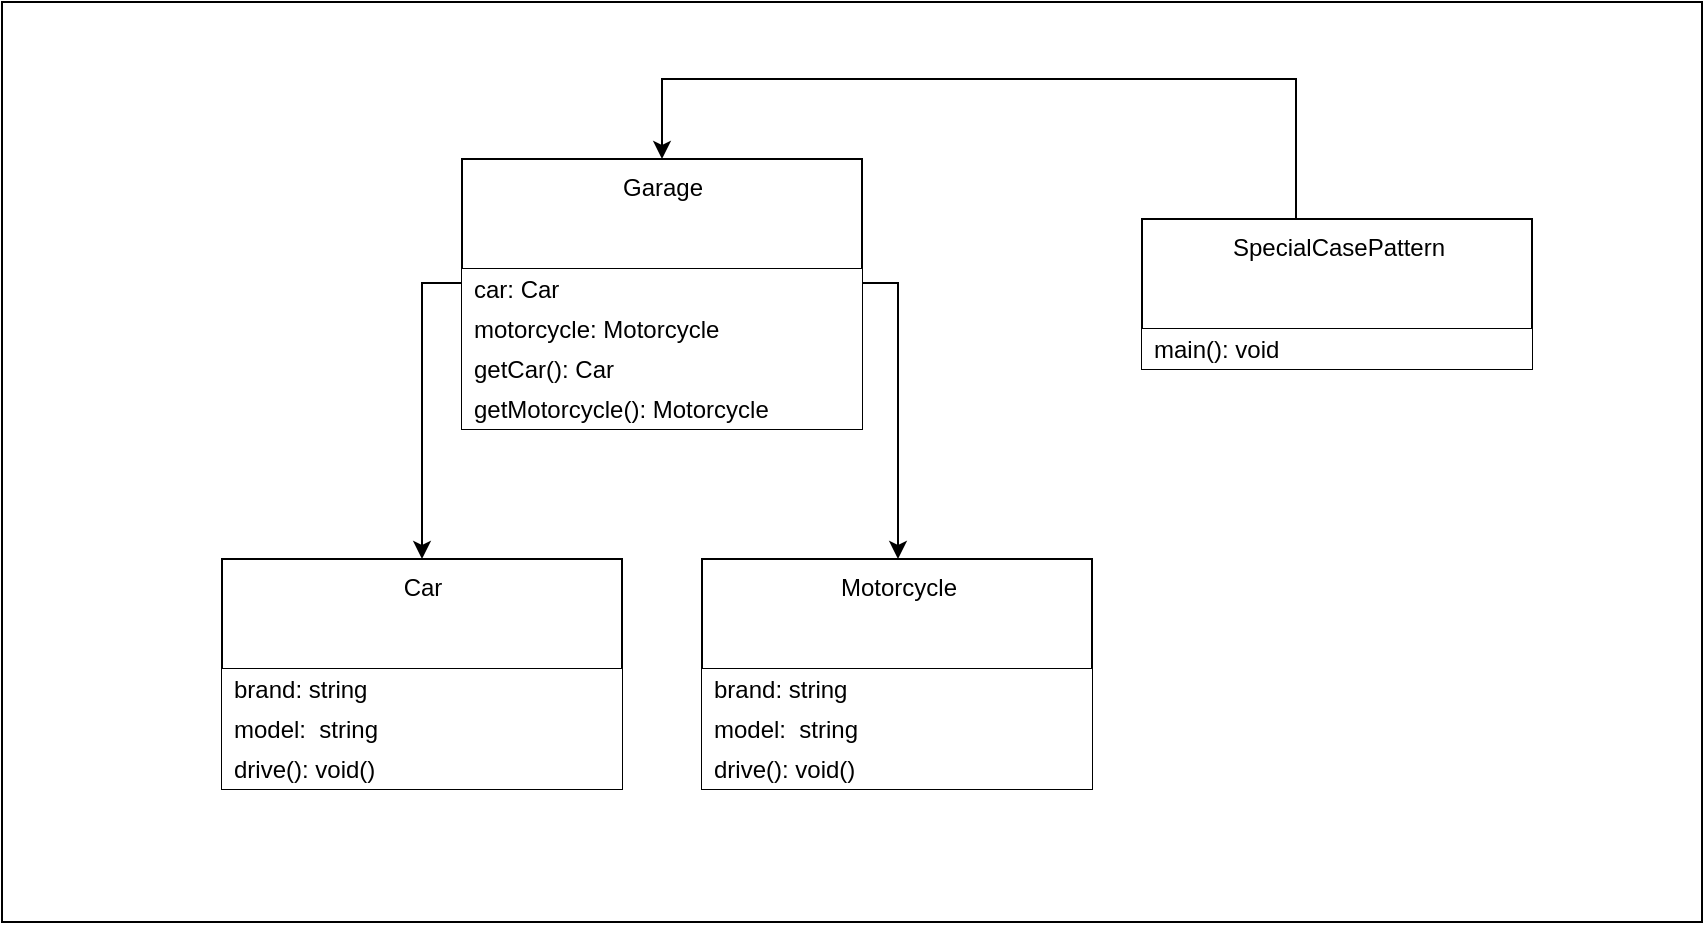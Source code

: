 <mxfile version="14.7.6" type="device" pages="4"><diagram id="v5XbidmCzgUqoYMLJOeR" name="SpecialCasePattern-1"><mxGraphModel dx="1117" dy="587" grid="1" gridSize="10" guides="1" tooltips="1" connect="1" arrows="1" fold="1" page="1" pageScale="1" pageWidth="850" pageHeight="1100" math="0" shadow="0"><root><mxCell id="0"/><mxCell id="1" parent="0"/><mxCell id="XyhvlbG4NwxolK5GB6eY-1" value="" style="rounded=0;whiteSpace=wrap;html=1;fillColor=none;" parent="1" vertex="1"><mxGeometry width="850" height="460" as="geometry"/></mxCell><mxCell id="plxA01GhO-hnBvqBOP3u-22" style="edgeStyle=orthogonalEdgeStyle;rounded=0;orthogonalLoop=1;jettySize=auto;html=1;" parent="1" source="plxA01GhO-hnBvqBOP3u-1" target="plxA01GhO-hnBvqBOP3u-11" edge="1"><mxGeometry relative="1" as="geometry"><Array as="points"><mxPoint x="448" y="140.5"/></Array></mxGeometry></mxCell><mxCell id="plxA01GhO-hnBvqBOP3u-23" style="edgeStyle=orthogonalEdgeStyle;rounded=0;orthogonalLoop=1;jettySize=auto;html=1;" parent="1" source="plxA01GhO-hnBvqBOP3u-1" target="plxA01GhO-hnBvqBOP3u-17" edge="1"><mxGeometry relative="1" as="geometry"><Array as="points"><mxPoint x="210" y="140.5"/></Array></mxGeometry></mxCell><mxCell id="plxA01GhO-hnBvqBOP3u-1" value="Garage" style="swimlane;fontStyle=0;align=center;verticalAlign=top;childLayout=stackLayout;horizontal=1;startSize=55;horizontalStack=0;resizeParent=1;resizeParentMax=0;resizeLast=0;collapsible=0;marginBottom=0;html=1;" parent="1" vertex="1"><mxGeometry x="230" y="78.5" width="200" height="135" as="geometry"/></mxCell><mxCell id="plxA01GhO-hnBvqBOP3u-3" value="&lt;div&gt;car: Car&lt;/div&gt;" style="text;html=1;strokeColor=none;align=left;verticalAlign=middle;spacingLeft=4;spacingRight=4;overflow=hidden;rotatable=0;points=[[0,0.5],[1,0.5]];portConstraint=eastwest;fillColor=#ffffff;" parent="plxA01GhO-hnBvqBOP3u-1" vertex="1"><mxGeometry y="55" width="200" height="20" as="geometry"/></mxCell><mxCell id="plxA01GhO-hnBvqBOP3u-9" value="&lt;div&gt;motorcycle: Motorcycle&lt;/div&gt;" style="text;html=1;strokeColor=none;align=left;verticalAlign=middle;spacingLeft=4;spacingRight=4;overflow=hidden;rotatable=0;points=[[0,0.5],[1,0.5]];portConstraint=eastwest;fillColor=#ffffff;" parent="plxA01GhO-hnBvqBOP3u-1" vertex="1"><mxGeometry y="75" width="200" height="20" as="geometry"/></mxCell><mxCell id="plxA01GhO-hnBvqBOP3u-8" value="&lt;div&gt;getCar(): Car&lt;/div&gt;" style="text;html=1;strokeColor=none;align=left;verticalAlign=middle;spacingLeft=4;spacingRight=4;overflow=hidden;rotatable=0;points=[[0,0.5],[1,0.5]];portConstraint=eastwest;fillColor=#ffffff;" parent="plxA01GhO-hnBvqBOP3u-1" vertex="1"><mxGeometry y="95" width="200" height="20" as="geometry"/></mxCell><mxCell id="plxA01GhO-hnBvqBOP3u-10" value="&lt;div&gt;getMotorcycle(): Motorcycle&lt;/div&gt;" style="text;html=1;strokeColor=none;align=left;verticalAlign=middle;spacingLeft=4;spacingRight=4;overflow=hidden;rotatable=0;points=[[0,0.5],[1,0.5]];portConstraint=eastwest;fillColor=#ffffff;" parent="plxA01GhO-hnBvqBOP3u-1" vertex="1"><mxGeometry y="115" width="200" height="20" as="geometry"/></mxCell><mxCell id="plxA01GhO-hnBvqBOP3u-11" value="Motorcycle" style="swimlane;fontStyle=0;align=center;verticalAlign=top;childLayout=stackLayout;horizontal=1;startSize=55;horizontalStack=0;resizeParent=1;resizeParentMax=0;resizeLast=0;collapsible=0;marginBottom=0;html=1;" parent="1" vertex="1"><mxGeometry x="350" y="278.5" width="195" height="115" as="geometry"/></mxCell><mxCell id="plxA01GhO-hnBvqBOP3u-12" value="brand: string" style="text;html=1;strokeColor=none;align=left;verticalAlign=middle;spacingLeft=4;spacingRight=4;overflow=hidden;rotatable=0;points=[[0,0.5],[1,0.5]];portConstraint=eastwest;fillColor=#ffffff;" parent="plxA01GhO-hnBvqBOP3u-11" vertex="1"><mxGeometry y="55" width="195" height="20" as="geometry"/></mxCell><mxCell id="plxA01GhO-hnBvqBOP3u-13" value="&lt;div&gt;model:&amp;nbsp; string&lt;/div&gt;" style="text;html=1;strokeColor=none;align=left;verticalAlign=middle;spacingLeft=4;spacingRight=4;overflow=hidden;rotatable=0;points=[[0,0.5],[1,0.5]];portConstraint=eastwest;fillColor=#ffffff;" parent="plxA01GhO-hnBvqBOP3u-11" vertex="1"><mxGeometry y="75" width="195" height="20" as="geometry"/></mxCell><mxCell id="plxA01GhO-hnBvqBOP3u-15" value="&lt;div&gt;drive(): void()&lt;/div&gt;" style="text;html=1;strokeColor=none;align=left;verticalAlign=middle;spacingLeft=4;spacingRight=4;overflow=hidden;rotatable=0;points=[[0,0.5],[1,0.5]];portConstraint=eastwest;fillColor=#ffffff;" parent="plxA01GhO-hnBvqBOP3u-11" vertex="1"><mxGeometry y="95" width="195" height="20" as="geometry"/></mxCell><mxCell id="plxA01GhO-hnBvqBOP3u-17" value="Car" style="swimlane;fontStyle=0;align=center;verticalAlign=top;childLayout=stackLayout;horizontal=1;startSize=55;horizontalStack=0;resizeParent=1;resizeParentMax=0;resizeLast=0;collapsible=0;marginBottom=0;html=1;" parent="1" vertex="1"><mxGeometry x="110" y="278.5" width="200" height="115" as="geometry"/></mxCell><mxCell id="plxA01GhO-hnBvqBOP3u-18" value="brand: string" style="text;html=1;strokeColor=none;align=left;verticalAlign=middle;spacingLeft=4;spacingRight=4;overflow=hidden;rotatable=0;points=[[0,0.5],[1,0.5]];portConstraint=eastwest;fillColor=#ffffff;" parent="plxA01GhO-hnBvqBOP3u-17" vertex="1"><mxGeometry y="55" width="200" height="20" as="geometry"/></mxCell><mxCell id="plxA01GhO-hnBvqBOP3u-19" value="&lt;div&gt;model:&amp;nbsp; string&lt;/div&gt;" style="text;html=1;strokeColor=none;align=left;verticalAlign=middle;spacingLeft=4;spacingRight=4;overflow=hidden;rotatable=0;points=[[0,0.5],[1,0.5]];portConstraint=eastwest;fillColor=#ffffff;" parent="plxA01GhO-hnBvqBOP3u-17" vertex="1"><mxGeometry y="75" width="200" height="20" as="geometry"/></mxCell><mxCell id="plxA01GhO-hnBvqBOP3u-21" value="&lt;div&gt;drive(): void()&lt;/div&gt;" style="text;html=1;strokeColor=none;align=left;verticalAlign=middle;spacingLeft=4;spacingRight=4;overflow=hidden;rotatable=0;points=[[0,0.5],[1,0.5]];portConstraint=eastwest;fillColor=#ffffff;" parent="plxA01GhO-hnBvqBOP3u-17" vertex="1"><mxGeometry y="95" width="200" height="20" as="geometry"/></mxCell><mxCell id="plxA01GhO-hnBvqBOP3u-29" style="edgeStyle=orthogonalEdgeStyle;rounded=0;orthogonalLoop=1;jettySize=auto;html=1;entryX=0.5;entryY=0;entryDx=0;entryDy=0;" parent="1" source="plxA01GhO-hnBvqBOP3u-24" target="plxA01GhO-hnBvqBOP3u-1" edge="1"><mxGeometry relative="1" as="geometry"><Array as="points"><mxPoint x="647" y="38.5"/><mxPoint x="330" y="38.5"/></Array></mxGeometry></mxCell><mxCell id="plxA01GhO-hnBvqBOP3u-24" value="SpecialCasePattern" style="swimlane;fontStyle=0;align=center;verticalAlign=top;childLayout=stackLayout;horizontal=1;startSize=55;horizontalStack=0;resizeParent=1;resizeParentMax=0;resizeLast=0;collapsible=0;marginBottom=0;html=1;" parent="1" vertex="1"><mxGeometry x="570" y="108.5" width="195" height="75" as="geometry"/></mxCell><mxCell id="plxA01GhO-hnBvqBOP3u-28" value="&lt;div&gt;main(): void&lt;/div&gt;" style="text;html=1;strokeColor=none;align=left;verticalAlign=middle;spacingLeft=4;spacingRight=4;overflow=hidden;rotatable=0;points=[[0,0.5],[1,0.5]];portConstraint=eastwest;fillColor=#ffffff;" parent="plxA01GhO-hnBvqBOP3u-24" vertex="1"><mxGeometry y="55" width="195" height="20" as="geometry"/></mxCell></root></mxGraphModel></diagram><diagram id="HDFOe7zhy4FKOQdFtRcy" name="SpecialCasePattern-1.1"><mxGraphModel dx="1117" dy="587" grid="1" gridSize="10" guides="1" tooltips="1" connect="1" arrows="1" fold="1" page="1" pageScale="1" pageWidth="850" pageHeight="1100" math="0" shadow="0"><root><mxCell id="30r-smQOEAdsv2KJNlT_-0"/><mxCell id="30r-smQOEAdsv2KJNlT_-1" parent="30r-smQOEAdsv2KJNlT_-0"/><mxCell id="30r-smQOEAdsv2KJNlT_-29" value="" style="rounded=0;whiteSpace=wrap;html=1;fillColor=none;" parent="30r-smQOEAdsv2KJNlT_-1" vertex="1"><mxGeometry width="850" height="440" as="geometry"/></mxCell><mxCell id="30r-smQOEAdsv2KJNlT_-2" style="edgeStyle=orthogonalEdgeStyle;rounded=0;orthogonalLoop=1;jettySize=auto;html=1;fontColor=#808080;exitX=0;exitY=0.5;exitDx=0;exitDy=0;" parent="30r-smQOEAdsv2KJNlT_-1" source="30r-smQOEAdsv2KJNlT_-4" target="30r-smQOEAdsv2KJNlT_-24" edge="1"><mxGeometry relative="1" as="geometry"><Array as="points"><mxPoint x="545" y="326"/><mxPoint x="545" y="26"/><mxPoint x="271" y="26"/></Array></mxGeometry></mxCell><mxCell id="30r-smQOEAdsv2KJNlT_-3" value="Garage" style="swimlane;fontStyle=0;align=center;verticalAlign=top;childLayout=stackLayout;horizontal=1;startSize=55;horizontalStack=0;resizeParent=1;resizeParentMax=0;resizeLast=0;collapsible=0;marginBottom=0;html=1;" parent="30r-smQOEAdsv2KJNlT_-1" vertex="1"><mxGeometry x="575" y="261" width="250" height="115" as="geometry"/></mxCell><mxCell id="30r-smQOEAdsv2KJNlT_-4" value="&lt;div&gt;car: AbstractVehicle&lt;br&gt;&lt;/div&gt;" style="text;html=1;strokeColor=none;align=left;verticalAlign=middle;spacingLeft=4;spacingRight=4;overflow=hidden;rotatable=0;points=[[0,0.5],[1,0.5]];portConstraint=eastwest;fillColor=#ffffff;" parent="30r-smQOEAdsv2KJNlT_-3" vertex="1"><mxGeometry y="55" width="250" height="20" as="geometry"/></mxCell><mxCell id="30r-smQOEAdsv2KJNlT_-5" value="&lt;div&gt;motorcycle: AbstractVehicle&lt;/div&gt;" style="text;html=1;strokeColor=none;align=left;verticalAlign=middle;spacingLeft=4;spacingRight=4;overflow=hidden;rotatable=0;points=[[0,0.5],[1,0.5]];portConstraint=eastwest;fillColor=#ffffff;" parent="30r-smQOEAdsv2KJNlT_-3" vertex="1"><mxGeometry y="75" width="250" height="20" as="geometry"/></mxCell><mxCell id="30r-smQOEAdsv2KJNlT_-7" value="&lt;div&gt;getAvailableVehicle(): AbstractVehicle&lt;/div&gt;" style="text;html=1;strokeColor=none;align=left;verticalAlign=middle;spacingLeft=4;spacingRight=4;overflow=hidden;rotatable=0;points=[[0,0.5],[1,0.5]];portConstraint=eastwest;fillColor=#ffffff;" parent="30r-smQOEAdsv2KJNlT_-3" vertex="1"><mxGeometry y="95" width="250" height="20" as="geometry"/></mxCell><mxCell id="30r-smQOEAdsv2KJNlT_-8" value="Motorcycle" style="swimlane;fontStyle=0;align=center;verticalAlign=top;childLayout=stackLayout;horizontal=1;startSize=55;horizontalStack=0;resizeParent=1;resizeParentMax=0;resizeLast=0;collapsible=0;marginBottom=0;html=1;" parent="30r-smQOEAdsv2KJNlT_-1" vertex="1"><mxGeometry x="302" y="261" width="195" height="115" as="geometry"/></mxCell><mxCell id="30r-smQOEAdsv2KJNlT_-9" value="brand: string" style="text;html=1;strokeColor=none;align=left;verticalAlign=middle;spacingLeft=4;spacingRight=4;overflow=hidden;rotatable=0;points=[[0,0.5],[1,0.5]];portConstraint=eastwest;fontColor=#808080;fillColor=#ffffff;" parent="30r-smQOEAdsv2KJNlT_-8" vertex="1"><mxGeometry y="55" width="195" height="20" as="geometry"/></mxCell><mxCell id="30r-smQOEAdsv2KJNlT_-10" value="&lt;div&gt;model:&amp;nbsp; string&lt;/div&gt;" style="text;html=1;strokeColor=none;align=left;verticalAlign=middle;spacingLeft=4;spacingRight=4;overflow=hidden;rotatable=0;points=[[0,0.5],[1,0.5]];portConstraint=eastwest;fontColor=#808080;fillColor=#ffffff;" parent="30r-smQOEAdsv2KJNlT_-8" vertex="1"><mxGeometry y="75" width="195" height="20" as="geometry"/></mxCell><mxCell id="30r-smQOEAdsv2KJNlT_-12" value="&lt;div&gt;drive(): void()&lt;/div&gt;" style="text;html=1;strokeColor=none;align=left;verticalAlign=middle;spacingLeft=4;spacingRight=4;overflow=hidden;rotatable=0;points=[[0,0.5],[1,0.5]];portConstraint=eastwest;fillColor=#ffffff;" parent="30r-smQOEAdsv2KJNlT_-8" vertex="1"><mxGeometry y="95" width="195" height="20" as="geometry"/></mxCell><mxCell id="30r-smQOEAdsv2KJNlT_-13" value="Car" style="swimlane;fontStyle=0;align=center;verticalAlign=top;childLayout=stackLayout;horizontal=1;startSize=55;horizontalStack=0;resizeParent=1;resizeParentMax=0;resizeLast=0;collapsible=0;marginBottom=0;html=1;" parent="30r-smQOEAdsv2KJNlT_-1" vertex="1"><mxGeometry x="26" y="261" width="200" height="115" as="geometry"/></mxCell><mxCell id="30r-smQOEAdsv2KJNlT_-14" value="brand: string" style="text;html=1;strokeColor=none;align=left;verticalAlign=middle;spacingLeft=4;spacingRight=4;overflow=hidden;rotatable=0;points=[[0,0.5],[1,0.5]];portConstraint=eastwest;fontColor=#808080;fillColor=#ffffff;" parent="30r-smQOEAdsv2KJNlT_-13" vertex="1"><mxGeometry y="55" width="200" height="20" as="geometry"/></mxCell><mxCell id="30r-smQOEAdsv2KJNlT_-15" value="&lt;div&gt;model:&amp;nbsp; string&lt;/div&gt;" style="text;html=1;strokeColor=none;align=left;verticalAlign=middle;spacingLeft=4;spacingRight=4;overflow=hidden;rotatable=0;points=[[0,0.5],[1,0.5]];portConstraint=eastwest;fontColor=#808080;fillColor=#ffffff;" parent="30r-smQOEAdsv2KJNlT_-13" vertex="1"><mxGeometry y="75" width="200" height="20" as="geometry"/></mxCell><mxCell id="30r-smQOEAdsv2KJNlT_-17" value="&lt;div&gt;drive(): void()&lt;/div&gt;" style="text;html=1;align=left;verticalAlign=middle;spacingLeft=4;spacingRight=4;overflow=hidden;rotatable=0;points=[[0,0.5],[1,0.5]];portConstraint=eastwest;fillColor=#ffffff;shadow=0;sketch=0;" parent="30r-smQOEAdsv2KJNlT_-13" vertex="1"><mxGeometry y="95" width="200" height="20" as="geometry"/></mxCell><mxCell id="30r-smQOEAdsv2KJNlT_-18" style="edgeStyle=orthogonalEdgeStyle;rounded=0;orthogonalLoop=1;jettySize=auto;html=1;fontColor=#808080;" parent="30r-smQOEAdsv2KJNlT_-1" source="30r-smQOEAdsv2KJNlT_-19" target="30r-smQOEAdsv2KJNlT_-3" edge="1"><mxGeometry relative="1" as="geometry"/></mxCell><mxCell id="30r-smQOEAdsv2KJNlT_-19" value="SpecialCasePattern" style="swimlane;fontStyle=0;align=center;verticalAlign=top;childLayout=stackLayout;horizontal=1;startSize=55;horizontalStack=0;resizeParent=1;resizeParentMax=0;resizeLast=0;collapsible=0;marginBottom=0;html=1;" parent="30r-smQOEAdsv2KJNlT_-1" vertex="1"><mxGeometry x="600" y="96" width="200" height="75" as="geometry"/></mxCell><mxCell id="30r-smQOEAdsv2KJNlT_-21" value="&lt;div&gt;main(): void&lt;/div&gt;" style="text;html=1;strokeColor=none;align=left;verticalAlign=middle;spacingLeft=4;spacingRight=4;overflow=hidden;rotatable=0;points=[[0,0.5],[1,0.5]];portConstraint=eastwest;fillColor=#ffffff;" parent="30r-smQOEAdsv2KJNlT_-19" vertex="1"><mxGeometry y="55" width="200" height="20" as="geometry"/></mxCell><mxCell id="30r-smQOEAdsv2KJNlT_-22" style="edgeStyle=orthogonalEdgeStyle;rounded=0;orthogonalLoop=1;jettySize=auto;html=1;" parent="30r-smQOEAdsv2KJNlT_-1" source="30r-smQOEAdsv2KJNlT_-24" target="30r-smQOEAdsv2KJNlT_-13" edge="1"><mxGeometry relative="1" as="geometry"><Array as="points"><mxPoint x="126" y="129"/></Array></mxGeometry></mxCell><mxCell id="30r-smQOEAdsv2KJNlT_-23" style="edgeStyle=orthogonalEdgeStyle;rounded=0;orthogonalLoop=1;jettySize=auto;html=1;entryX=0.5;entryY=0;entryDx=0;entryDy=0;fontColor=#808080;" parent="30r-smQOEAdsv2KJNlT_-1" source="30r-smQOEAdsv2KJNlT_-24" target="30r-smQOEAdsv2KJNlT_-8" edge="1"><mxGeometry relative="1" as="geometry"><Array as="points"><mxPoint x="400" y="129"/></Array></mxGeometry></mxCell><mxCell id="30r-smQOEAdsv2KJNlT_-24" value="AbstractVehicle" style="swimlane;fontStyle=0;align=center;verticalAlign=top;childLayout=stackLayout;horizontal=1;startSize=55;horizontalStack=0;resizeParent=1;resizeParentMax=0;resizeLast=0;collapsible=0;marginBottom=0;html=1;swimlaneLine=1;" parent="30r-smQOEAdsv2KJNlT_-1" vertex="1"><mxGeometry x="174" y="67" width="155" height="115" as="geometry"/></mxCell><mxCell id="30r-smQOEAdsv2KJNlT_-25" value="brand: string" style="text;html=1;align=left;verticalAlign=middle;spacingLeft=4;spacingRight=4;overflow=hidden;rotatable=0;points=[[0,0.5],[1,0.5]];portConstraint=eastwest;fillColor=#ffffff;" parent="30r-smQOEAdsv2KJNlT_-24" vertex="1"><mxGeometry y="55" width="155" height="20" as="geometry"/></mxCell><mxCell id="30r-smQOEAdsv2KJNlT_-26" value="&lt;div&gt;model:&amp;nbsp; string&lt;/div&gt;" style="text;html=1;strokeColor=none;align=left;verticalAlign=middle;spacingLeft=4;spacingRight=4;overflow=hidden;rotatable=0;points=[[0,0.5],[1,0.5]];portConstraint=eastwest;fillColor=#ffffff;" parent="30r-smQOEAdsv2KJNlT_-24" vertex="1"><mxGeometry y="75" width="155" height="20" as="geometry"/></mxCell><mxCell id="30r-smQOEAdsv2KJNlT_-28" value="&lt;div&gt;drive(): void()&lt;/div&gt;" style="text;html=1;strokeColor=none;align=left;verticalAlign=middle;spacingLeft=4;spacingRight=4;overflow=hidden;rotatable=0;points=[[0,0.5],[1,0.5]];portConstraint=eastwest;fillColor=#ffffff;" parent="30r-smQOEAdsv2KJNlT_-24" vertex="1"><mxGeometry y="95" width="155" height="20" as="geometry"/></mxCell></root></mxGraphModel></diagram><diagram name="NullObjectPattern-1" id="R9gPXlSMDQ55YLv-KSaC"><mxGraphModel dx="1117" dy="587" grid="1" gridSize="10" guides="1" tooltips="1" connect="1" arrows="1" fold="1" page="1" pageScale="1" pageWidth="850" pageHeight="1100" math="0" shadow="0"><root><mxCell id="sp4SyQ6GvpW86R1iY35O-0"/><mxCell id="sp4SyQ6GvpW86R1iY35O-1" parent="sp4SyQ6GvpW86R1iY35O-0"/><mxCell id="DLUyXexqkhauZAVLQw2M-38" value="" style="rounded=0;whiteSpace=wrap;html=1;fillColor=none;" vertex="1" parent="sp4SyQ6GvpW86R1iY35O-1"><mxGeometry width="850" height="460" as="geometry"/></mxCell><mxCell id="DLUyXexqkhauZAVLQw2M-39" style="edgeStyle=orthogonalEdgeStyle;rounded=0;orthogonalLoop=1;jettySize=auto;html=1;" edge="1" parent="sp4SyQ6GvpW86R1iY35O-1" source="DLUyXexqkhauZAVLQw2M-41" target="DLUyXexqkhauZAVLQw2M-46"><mxGeometry relative="1" as="geometry"><Array as="points"><mxPoint x="448" y="140.5"/></Array></mxGeometry></mxCell><mxCell id="DLUyXexqkhauZAVLQw2M-40" style="edgeStyle=orthogonalEdgeStyle;rounded=0;orthogonalLoop=1;jettySize=auto;html=1;" edge="1" parent="sp4SyQ6GvpW86R1iY35O-1" source="DLUyXexqkhauZAVLQw2M-41" target="DLUyXexqkhauZAVLQw2M-50"><mxGeometry relative="1" as="geometry"><Array as="points"><mxPoint x="210" y="140.5"/></Array></mxGeometry></mxCell><mxCell id="DLUyXexqkhauZAVLQw2M-41" value="Garage" style="swimlane;fontStyle=0;align=center;verticalAlign=top;childLayout=stackLayout;horizontal=1;startSize=55;horizontalStack=0;resizeParent=1;resizeParentMax=0;resizeLast=0;collapsible=0;marginBottom=0;html=1;" vertex="1" parent="sp4SyQ6GvpW86R1iY35O-1"><mxGeometry x="230" y="78.5" width="200" height="135" as="geometry"/></mxCell><mxCell id="DLUyXexqkhauZAVLQw2M-42" value="&lt;div&gt;car: Car&lt;/div&gt;" style="text;html=1;strokeColor=none;align=left;verticalAlign=middle;spacingLeft=4;spacingRight=4;overflow=hidden;rotatable=0;points=[[0,0.5],[1,0.5]];portConstraint=eastwest;fillColor=#ffffff;" vertex="1" parent="DLUyXexqkhauZAVLQw2M-41"><mxGeometry y="55" width="200" height="20" as="geometry"/></mxCell><mxCell id="DLUyXexqkhauZAVLQw2M-43" value="&lt;div&gt;motorcycle: Motorcycle&lt;/div&gt;" style="text;html=1;strokeColor=none;align=left;verticalAlign=middle;spacingLeft=4;spacingRight=4;overflow=hidden;rotatable=0;points=[[0,0.5],[1,0.5]];portConstraint=eastwest;fillColor=#ffffff;" vertex="1" parent="DLUyXexqkhauZAVLQw2M-41"><mxGeometry y="75" width="200" height="20" as="geometry"/></mxCell><mxCell id="DLUyXexqkhauZAVLQw2M-44" value="&lt;div&gt;getCar(): Car&lt;/div&gt;" style="text;html=1;strokeColor=none;align=left;verticalAlign=middle;spacingLeft=4;spacingRight=4;overflow=hidden;rotatable=0;points=[[0,0.5],[1,0.5]];portConstraint=eastwest;fillColor=#ffffff;" vertex="1" parent="DLUyXexqkhauZAVLQw2M-41"><mxGeometry y="95" width="200" height="20" as="geometry"/></mxCell><mxCell id="DLUyXexqkhauZAVLQw2M-45" value="&lt;div&gt;getMotorcycle(): Motorcycle&lt;/div&gt;" style="text;html=1;strokeColor=none;align=left;verticalAlign=middle;spacingLeft=4;spacingRight=4;overflow=hidden;rotatable=0;points=[[0,0.5],[1,0.5]];portConstraint=eastwest;fillColor=#ffffff;" vertex="1" parent="DLUyXexqkhauZAVLQw2M-41"><mxGeometry y="115" width="200" height="20" as="geometry"/></mxCell><mxCell id="DLUyXexqkhauZAVLQw2M-46" value="Motorcycle" style="swimlane;fontStyle=0;align=center;verticalAlign=top;childLayout=stackLayout;horizontal=1;startSize=55;horizontalStack=0;resizeParent=1;resizeParentMax=0;resizeLast=0;collapsible=0;marginBottom=0;html=1;" vertex="1" parent="sp4SyQ6GvpW86R1iY35O-1"><mxGeometry x="350" y="278.5" width="195" height="115" as="geometry"/></mxCell><mxCell id="DLUyXexqkhauZAVLQw2M-47" value="brand: string" style="text;html=1;strokeColor=none;align=left;verticalAlign=middle;spacingLeft=4;spacingRight=4;overflow=hidden;rotatable=0;points=[[0,0.5],[1,0.5]];portConstraint=eastwest;fillColor=#ffffff;" vertex="1" parent="DLUyXexqkhauZAVLQw2M-46"><mxGeometry y="55" width="195" height="20" as="geometry"/></mxCell><mxCell id="DLUyXexqkhauZAVLQw2M-48" value="&lt;div&gt;model:&amp;nbsp; string&lt;/div&gt;" style="text;html=1;strokeColor=none;align=left;verticalAlign=middle;spacingLeft=4;spacingRight=4;overflow=hidden;rotatable=0;points=[[0,0.5],[1,0.5]];portConstraint=eastwest;fillColor=#ffffff;" vertex="1" parent="DLUyXexqkhauZAVLQw2M-46"><mxGeometry y="75" width="195" height="20" as="geometry"/></mxCell><mxCell id="DLUyXexqkhauZAVLQw2M-49" value="&lt;div&gt;drive(): void()&lt;/div&gt;" style="text;html=1;strokeColor=none;align=left;verticalAlign=middle;spacingLeft=4;spacingRight=4;overflow=hidden;rotatable=0;points=[[0,0.5],[1,0.5]];portConstraint=eastwest;fillColor=#ffffff;" vertex="1" parent="DLUyXexqkhauZAVLQw2M-46"><mxGeometry y="95" width="195" height="20" as="geometry"/></mxCell><mxCell id="DLUyXexqkhauZAVLQw2M-50" value="Car" style="swimlane;fontStyle=0;align=center;verticalAlign=top;childLayout=stackLayout;horizontal=1;startSize=55;horizontalStack=0;resizeParent=1;resizeParentMax=0;resizeLast=0;collapsible=0;marginBottom=0;html=1;" vertex="1" parent="sp4SyQ6GvpW86R1iY35O-1"><mxGeometry x="110" y="278.5" width="200" height="115" as="geometry"/></mxCell><mxCell id="DLUyXexqkhauZAVLQw2M-51" value="brand: string" style="text;html=1;strokeColor=none;align=left;verticalAlign=middle;spacingLeft=4;spacingRight=4;overflow=hidden;rotatable=0;points=[[0,0.5],[1,0.5]];portConstraint=eastwest;fillColor=#ffffff;" vertex="1" parent="DLUyXexqkhauZAVLQw2M-50"><mxGeometry y="55" width="200" height="20" as="geometry"/></mxCell><mxCell id="DLUyXexqkhauZAVLQw2M-52" value="&lt;div&gt;model:&amp;nbsp; string&lt;/div&gt;" style="text;html=1;strokeColor=none;align=left;verticalAlign=middle;spacingLeft=4;spacingRight=4;overflow=hidden;rotatable=0;points=[[0,0.5],[1,0.5]];portConstraint=eastwest;fillColor=#ffffff;" vertex="1" parent="DLUyXexqkhauZAVLQw2M-50"><mxGeometry y="75" width="200" height="20" as="geometry"/></mxCell><mxCell id="DLUyXexqkhauZAVLQw2M-53" value="&lt;div&gt;drive(): void()&lt;/div&gt;" style="text;html=1;strokeColor=none;align=left;verticalAlign=middle;spacingLeft=4;spacingRight=4;overflow=hidden;rotatable=0;points=[[0,0.5],[1,0.5]];portConstraint=eastwest;fillColor=#ffffff;" vertex="1" parent="DLUyXexqkhauZAVLQw2M-50"><mxGeometry y="95" width="200" height="20" as="geometry"/></mxCell><mxCell id="DLUyXexqkhauZAVLQw2M-54" style="edgeStyle=orthogonalEdgeStyle;rounded=0;orthogonalLoop=1;jettySize=auto;html=1;entryX=0.5;entryY=0;entryDx=0;entryDy=0;" edge="1" parent="sp4SyQ6GvpW86R1iY35O-1" source="DLUyXexqkhauZAVLQw2M-55" target="DLUyXexqkhauZAVLQw2M-41"><mxGeometry relative="1" as="geometry"><Array as="points"><mxPoint x="647" y="38.5"/><mxPoint x="330" y="38.5"/></Array></mxGeometry></mxCell><mxCell id="DLUyXexqkhauZAVLQw2M-55" value="NullObjectPattern" style="swimlane;fontStyle=0;align=center;verticalAlign=top;childLayout=stackLayout;horizontal=1;startSize=55;horizontalStack=0;resizeParent=1;resizeParentMax=0;resizeLast=0;collapsible=0;marginBottom=0;html=1;" vertex="1" parent="sp4SyQ6GvpW86R1iY35O-1"><mxGeometry x="570" y="108.5" width="195" height="75" as="geometry"/></mxCell><mxCell id="DLUyXexqkhauZAVLQw2M-56" value="&lt;div&gt;main(): void&lt;/div&gt;" style="text;html=1;strokeColor=none;align=left;verticalAlign=middle;spacingLeft=4;spacingRight=4;overflow=hidden;rotatable=0;points=[[0,0.5],[1,0.5]];portConstraint=eastwest;fillColor=#ffffff;" vertex="1" parent="DLUyXexqkhauZAVLQw2M-55"><mxGeometry y="55" width="195" height="20" as="geometry"/></mxCell></root></mxGraphModel></diagram><diagram name="NullObjectPattern-1.1" id="S0IEK0IJYrdINj6CSwWc"><mxGraphModel dx="1564" dy="822" grid="1" gridSize="10" guides="1" tooltips="1" connect="1" arrows="1" fold="1" page="1" pageScale="1" pageWidth="850" pageHeight="1100" math="0" shadow="0"><root><mxCell id="H4QDnyhS513aOsCTAqwU-0"/><mxCell id="H4QDnyhS513aOsCTAqwU-1" parent="H4QDnyhS513aOsCTAqwU-0"/><mxCell id="H4QDnyhS513aOsCTAqwU-2" value="" style="rounded=0;whiteSpace=wrap;html=1;fillColor=none;" parent="H4QDnyhS513aOsCTAqwU-1" vertex="1"><mxGeometry width="850" height="440" as="geometry"/></mxCell><mxCell id="sBn5BDLMXeSRozL1AgMe-7" style="edgeStyle=orthogonalEdgeStyle;rounded=0;orthogonalLoop=1;jettySize=auto;html=1;entryX=1;entryY=0.5;entryDx=0;entryDy=0;" edge="1" parent="H4QDnyhS513aOsCTAqwU-1" source="H4QDnyhS513aOsCTAqwU-4" target="H4QDnyhS513aOsCTAqwU-21"><mxGeometry relative="1" as="geometry"><Array as="points"><mxPoint x="550" y="300"/><mxPoint x="550" y="110"/></Array></mxGeometry></mxCell><mxCell id="H4QDnyhS513aOsCTAqwU-4" value="Garage" style="swimlane;fontStyle=0;align=center;verticalAlign=top;childLayout=stackLayout;horizontal=1;startSize=55;horizontalStack=0;resizeParent=1;resizeParentMax=0;resizeLast=0;collapsible=0;marginBottom=0;html=1;" parent="H4QDnyhS513aOsCTAqwU-1" vertex="1"><mxGeometry x="645" y="252.5" width="150" height="95" as="geometry"/></mxCell><mxCell id="H4QDnyhS513aOsCTAqwU-5" value="&lt;div&gt;car: AbstractVehicle&lt;br&gt;&lt;/div&gt;" style="text;html=1;strokeColor=none;align=left;verticalAlign=middle;spacingLeft=4;spacingRight=4;overflow=hidden;rotatable=0;points=[[0,0.5],[1,0.5]];portConstraint=eastwest;fillColor=#ffffff;" parent="H4QDnyhS513aOsCTAqwU-4" vertex="1"><mxGeometry y="55" width="150" height="20" as="geometry"/></mxCell><mxCell id="H4QDnyhS513aOsCTAqwU-7" value="&lt;div&gt;getVehicle(): AbstractVehicle&lt;/div&gt;" style="text;html=1;strokeColor=none;align=left;verticalAlign=middle;spacingLeft=4;spacingRight=4;overflow=hidden;rotatable=0;points=[[0,0.5],[1,0.5]];portConstraint=eastwest;fillColor=#ffffff;" parent="H4QDnyhS513aOsCTAqwU-4" vertex="1"><mxGeometry y="75" width="150" height="20" as="geometry"/></mxCell><mxCell id="H4QDnyhS513aOsCTAqwU-8" value="NullObjectVehicle" style="swimlane;fontStyle=0;align=center;verticalAlign=top;childLayout=stackLayout;horizontal=1;startSize=55;horizontalStack=0;resizeParent=1;resizeParentMax=0;resizeLast=0;collapsible=0;marginBottom=0;html=1;" parent="H4QDnyhS513aOsCTAqwU-1" vertex="1"><mxGeometry x="30" y="52.5" width="150" height="115" as="geometry"/></mxCell><mxCell id="H4QDnyhS513aOsCTAqwU-9" value="brand: string" style="text;html=1;strokeColor=none;align=left;verticalAlign=middle;spacingLeft=4;spacingRight=4;overflow=hidden;rotatable=0;points=[[0,0.5],[1,0.5]];portConstraint=eastwest;fontColor=#808080;fillColor=#ffffff;" parent="H4QDnyhS513aOsCTAqwU-8" vertex="1"><mxGeometry y="55" width="150" height="20" as="geometry"/></mxCell><mxCell id="H4QDnyhS513aOsCTAqwU-10" value="&lt;div&gt;model:&amp;nbsp; string&lt;/div&gt;" style="text;html=1;strokeColor=none;align=left;verticalAlign=middle;spacingLeft=4;spacingRight=4;overflow=hidden;rotatable=0;points=[[0,0.5],[1,0.5]];portConstraint=eastwest;fontColor=#808080;fillColor=#ffffff;" parent="H4QDnyhS513aOsCTAqwU-8" vertex="1"><mxGeometry y="75" width="150" height="20" as="geometry"/></mxCell><mxCell id="H4QDnyhS513aOsCTAqwU-11" value="&lt;div&gt;drive(): void()&lt;/div&gt;" style="text;html=1;strokeColor=none;align=left;verticalAlign=middle;spacingLeft=4;spacingRight=4;overflow=hidden;rotatable=0;points=[[0,0.5],[1,0.5]];portConstraint=eastwest;fillColor=#ffffff;" parent="H4QDnyhS513aOsCTAqwU-8" vertex="1"><mxGeometry y="95" width="150" height="20" as="geometry"/></mxCell><mxCell id="H4QDnyhS513aOsCTAqwU-12" value="Car" style="swimlane;fontStyle=0;align=center;verticalAlign=top;childLayout=stackLayout;horizontal=1;startSize=55;horizontalStack=0;resizeParent=1;resizeParentMax=0;resizeLast=0;collapsible=0;marginBottom=0;html=1;" parent="H4QDnyhS513aOsCTAqwU-1" vertex="1"><mxGeometry x="135" y="272.5" width="150" height="115" as="geometry"/></mxCell><mxCell id="H4QDnyhS513aOsCTAqwU-13" value="brand: string" style="text;html=1;strokeColor=none;align=left;verticalAlign=middle;spacingLeft=4;spacingRight=4;overflow=hidden;rotatable=0;points=[[0,0.5],[1,0.5]];portConstraint=eastwest;fontColor=#808080;fillColor=#ffffff;" parent="H4QDnyhS513aOsCTAqwU-12" vertex="1"><mxGeometry y="55" width="150" height="20" as="geometry"/></mxCell><mxCell id="H4QDnyhS513aOsCTAqwU-14" value="&lt;div&gt;model:&amp;nbsp; string&lt;/div&gt;" style="text;html=1;strokeColor=none;align=left;verticalAlign=middle;spacingLeft=4;spacingRight=4;overflow=hidden;rotatable=0;points=[[0,0.5],[1,0.5]];portConstraint=eastwest;fontColor=#808080;fillColor=#ffffff;" parent="H4QDnyhS513aOsCTAqwU-12" vertex="1"><mxGeometry y="75" width="150" height="20" as="geometry"/></mxCell><mxCell id="H4QDnyhS513aOsCTAqwU-15" value="&lt;div&gt;drive(): void()&lt;/div&gt;" style="text;html=1;align=left;verticalAlign=middle;spacingLeft=4;spacingRight=4;overflow=hidden;rotatable=0;points=[[0,0.5],[1,0.5]];portConstraint=eastwest;fillColor=#ffffff;shadow=0;sketch=0;" parent="H4QDnyhS513aOsCTAqwU-12" vertex="1"><mxGeometry y="95" width="150" height="20" as="geometry"/></mxCell><mxCell id="H4QDnyhS513aOsCTAqwU-16" style="edgeStyle=orthogonalEdgeStyle;rounded=0;orthogonalLoop=1;jettySize=auto;html=1;fontColor=#808080;" parent="H4QDnyhS513aOsCTAqwU-1" source="H4QDnyhS513aOsCTAqwU-17" target="H4QDnyhS513aOsCTAqwU-4" edge="1"><mxGeometry relative="1" as="geometry"/></mxCell><mxCell id="H4QDnyhS513aOsCTAqwU-17" value="NullObjectPattern" style="swimlane;fontStyle=0;align=center;verticalAlign=top;childLayout=stackLayout;horizontal=1;startSize=55;horizontalStack=0;resizeParent=1;resizeParentMax=0;resizeLast=0;collapsible=0;marginBottom=0;html=1;" parent="H4QDnyhS513aOsCTAqwU-1" vertex="1"><mxGeometry x="620" y="92.5" width="200" height="75" as="geometry"/></mxCell><mxCell id="H4QDnyhS513aOsCTAqwU-18" value="&lt;div&gt;main(): void&lt;/div&gt;" style="text;html=1;strokeColor=none;align=left;verticalAlign=middle;spacingLeft=4;spacingRight=4;overflow=hidden;rotatable=0;points=[[0,0.5],[1,0.5]];portConstraint=eastwest;fillColor=#ffffff;" parent="H4QDnyhS513aOsCTAqwU-17" vertex="1"><mxGeometry y="55" width="200" height="20" as="geometry"/></mxCell><mxCell id="sBn5BDLMXeSRozL1AgMe-4" style="edgeStyle=orthogonalEdgeStyle;rounded=0;orthogonalLoop=1;jettySize=auto;html=1;entryX=0.5;entryY=0;entryDx=0;entryDy=0;" edge="1" parent="H4QDnyhS513aOsCTAqwU-1" source="H4QDnyhS513aOsCTAqwU-21" target="sBn5BDLMXeSRozL1AgMe-0"><mxGeometry relative="1" as="geometry"/></mxCell><mxCell id="sBn5BDLMXeSRozL1AgMe-5" style="edgeStyle=orthogonalEdgeStyle;rounded=0;orthogonalLoop=1;jettySize=auto;html=1;" edge="1" parent="H4QDnyhS513aOsCTAqwU-1" source="H4QDnyhS513aOsCTAqwU-21" target="H4QDnyhS513aOsCTAqwU-12"><mxGeometry relative="1" as="geometry"/></mxCell><mxCell id="sBn5BDLMXeSRozL1AgMe-6" style="edgeStyle=orthogonalEdgeStyle;rounded=0;orthogonalLoop=1;jettySize=auto;html=1;entryX=1;entryY=0.5;entryDx=0;entryDy=0;" edge="1" parent="H4QDnyhS513aOsCTAqwU-1" source="H4QDnyhS513aOsCTAqwU-21" target="H4QDnyhS513aOsCTAqwU-8"><mxGeometry relative="1" as="geometry"/></mxCell><mxCell id="H4QDnyhS513aOsCTAqwU-21" value="AbstractVehicle" style="swimlane;fontStyle=0;align=center;verticalAlign=top;childLayout=stackLayout;horizontal=1;startSize=55;horizontalStack=0;resizeParent=1;resizeParentMax=0;resizeLast=0;collapsible=0;marginBottom=0;html=1;swimlaneLine=1;" parent="H4QDnyhS513aOsCTAqwU-1" vertex="1"><mxGeometry x="246.5" y="52.5" width="155" height="115" as="geometry"/></mxCell><mxCell id="H4QDnyhS513aOsCTAqwU-22" value="brand: string" style="text;html=1;align=left;verticalAlign=middle;spacingLeft=4;spacingRight=4;overflow=hidden;rotatable=0;points=[[0,0.5],[1,0.5]];portConstraint=eastwest;fillColor=#ffffff;" parent="H4QDnyhS513aOsCTAqwU-21" vertex="1"><mxGeometry y="55" width="155" height="20" as="geometry"/></mxCell><mxCell id="H4QDnyhS513aOsCTAqwU-23" value="&lt;div&gt;model:&amp;nbsp; string&lt;/div&gt;" style="text;html=1;strokeColor=none;align=left;verticalAlign=middle;spacingLeft=4;spacingRight=4;overflow=hidden;rotatable=0;points=[[0,0.5],[1,0.5]];portConstraint=eastwest;fillColor=#ffffff;" parent="H4QDnyhS513aOsCTAqwU-21" vertex="1"><mxGeometry y="75" width="155" height="20" as="geometry"/></mxCell><mxCell id="H4QDnyhS513aOsCTAqwU-24" value="&lt;div&gt;drive(): void()&lt;/div&gt;" style="text;html=1;strokeColor=none;align=left;verticalAlign=middle;spacingLeft=4;spacingRight=4;overflow=hidden;rotatable=0;points=[[0,0.5],[1,0.5]];portConstraint=eastwest;fillColor=#ffffff;" parent="H4QDnyhS513aOsCTAqwU-21" vertex="1"><mxGeometry y="95" width="155" height="20" as="geometry"/></mxCell><mxCell id="sBn5BDLMXeSRozL1AgMe-0" value="Motorcycle" style="swimlane;fontStyle=0;align=center;verticalAlign=top;childLayout=stackLayout;horizontal=1;startSize=55;horizontalStack=0;resizeParent=1;resizeParentMax=0;resizeLast=0;collapsible=0;marginBottom=0;html=1;" vertex="1" parent="H4QDnyhS513aOsCTAqwU-1"><mxGeometry x="363" y="272.5" width="150" height="115" as="geometry"/></mxCell><mxCell id="sBn5BDLMXeSRozL1AgMe-1" value="brand: string" style="text;html=1;strokeColor=none;align=left;verticalAlign=middle;spacingLeft=4;spacingRight=4;overflow=hidden;rotatable=0;points=[[0,0.5],[1,0.5]];portConstraint=eastwest;fontColor=#808080;fillColor=#ffffff;" vertex="1" parent="sBn5BDLMXeSRozL1AgMe-0"><mxGeometry y="55" width="150" height="20" as="geometry"/></mxCell><mxCell id="sBn5BDLMXeSRozL1AgMe-2" value="&lt;div&gt;model:&amp;nbsp; string&lt;/div&gt;" style="text;html=1;strokeColor=none;align=left;verticalAlign=middle;spacingLeft=4;spacingRight=4;overflow=hidden;rotatable=0;points=[[0,0.5],[1,0.5]];portConstraint=eastwest;fontColor=#808080;fillColor=#ffffff;" vertex="1" parent="sBn5BDLMXeSRozL1AgMe-0"><mxGeometry y="75" width="150" height="20" as="geometry"/></mxCell><mxCell id="sBn5BDLMXeSRozL1AgMe-3" value="&lt;div&gt;drive(): void()&lt;/div&gt;" style="text;html=1;align=left;verticalAlign=middle;spacingLeft=4;spacingRight=4;overflow=hidden;rotatable=0;points=[[0,0.5],[1,0.5]];portConstraint=eastwest;fillColor=#ffffff;shadow=0;sketch=0;" vertex="1" parent="sBn5BDLMXeSRozL1AgMe-0"><mxGeometry y="95" width="150" height="20" as="geometry"/></mxCell></root></mxGraphModel></diagram></mxfile>